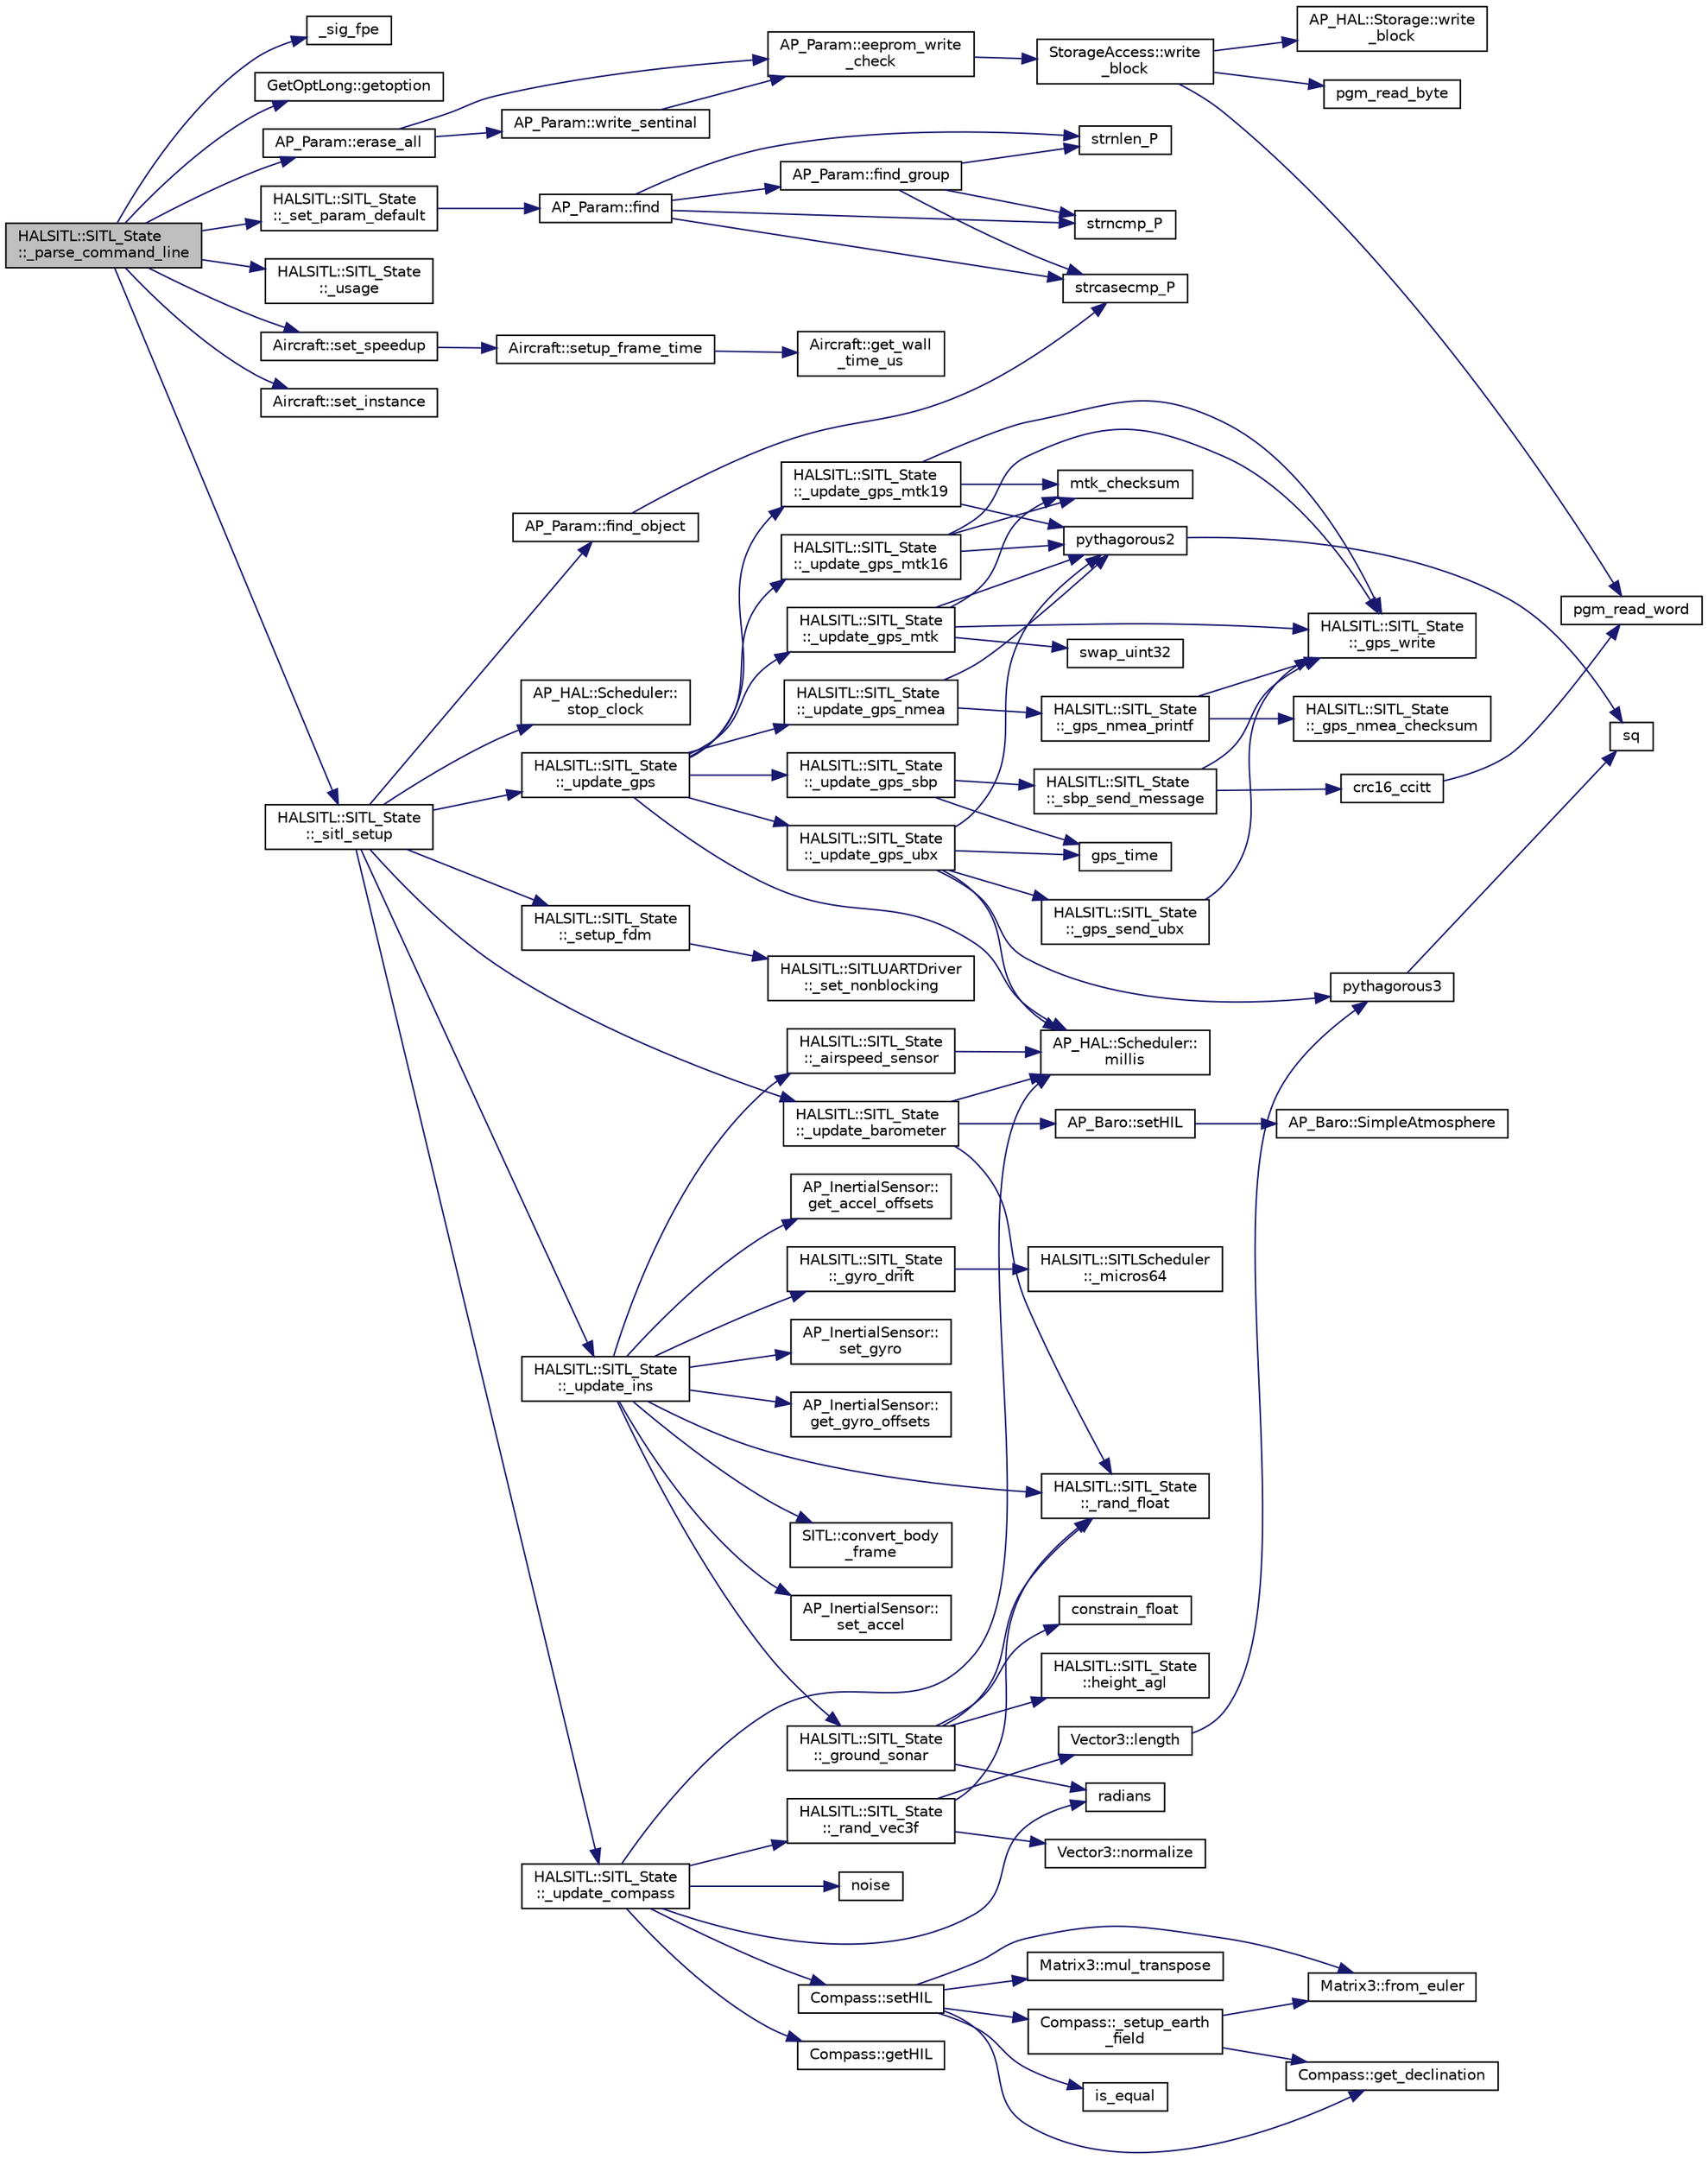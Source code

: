 digraph "HALSITL::SITL_State::_parse_command_line"
{
 // INTERACTIVE_SVG=YES
  edge [fontname="Helvetica",fontsize="10",labelfontname="Helvetica",labelfontsize="10"];
  node [fontname="Helvetica",fontsize="10",shape=record];
  rankdir="LR";
  Node1 [label="HALSITL::SITL_State\l::_parse_command_line",height=0.2,width=0.4,color="black", fillcolor="grey75", style="filled" fontcolor="black"];
  Node1 -> Node2 [color="midnightblue",fontsize="10",style="solid",fontname="Helvetica"];
  Node2 [label="_sig_fpe",height=0.2,width=0.4,color="black", fillcolor="white", style="filled",URL="$SITL__cmdline_8cpp.html#ad7954c8309554c723f157b0b7de27fec"];
  Node1 -> Node3 [color="midnightblue",fontsize="10",style="solid",fontname="Helvetica"];
  Node3 [label="GetOptLong::getoption",height=0.2,width=0.4,color="black", fillcolor="white", style="filled",URL="$classGetOptLong.html#a051016414a96ad3e984e023415a59a79"];
  Node1 -> Node4 [color="midnightblue",fontsize="10",style="solid",fontname="Helvetica"];
  Node4 [label="AP_Param::erase_all",height=0.2,width=0.4,color="black", fillcolor="white", style="filled",URL="$classAP__Param.html#a4a86ea5356adc75cd1cf80ec01f0dfa8"];
  Node4 -> Node5 [color="midnightblue",fontsize="10",style="solid",fontname="Helvetica"];
  Node5 [label="AP_Param::eeprom_write\l_check",height=0.2,width=0.4,color="black", fillcolor="white", style="filled",URL="$classAP__Param.html#a6522413a505d2cc1fec14e2a735bb4ac"];
  Node5 -> Node6 [color="midnightblue",fontsize="10",style="solid",fontname="Helvetica"];
  Node6 [label="StorageAccess::write\l_block",height=0.2,width=0.4,color="black", fillcolor="white", style="filled",URL="$classStorageAccess.html#aa527b50188a7138b173defe07b9b7bf6"];
  Node6 -> Node7 [color="midnightblue",fontsize="10",style="solid",fontname="Helvetica"];
  Node7 [label="pgm_read_word",height=0.2,width=0.4,color="black", fillcolor="white", style="filled",URL="$AP__Progmem__Identity_8h.html#a9fc333349fa71fdc21a2d5152c5e23a2"];
  Node6 -> Node8 [color="midnightblue",fontsize="10",style="solid",fontname="Helvetica"];
  Node8 [label="pgm_read_byte",height=0.2,width=0.4,color="black", fillcolor="white", style="filled",URL="$AP__Progmem__Identity_8h.html#a1514e0408e036062b4af844baaf567da"];
  Node6 -> Node9 [color="midnightblue",fontsize="10",style="solid",fontname="Helvetica"];
  Node9 [label="AP_HAL::Storage::write\l_block",height=0.2,width=0.4,color="black", fillcolor="white", style="filled",URL="$classAP__HAL_1_1Storage.html#a9de79ab93ea4374bd3d1583e28620d2e"];
  Node4 -> Node10 [color="midnightblue",fontsize="10",style="solid",fontname="Helvetica"];
  Node10 [label="AP_Param::write_sentinal",height=0.2,width=0.4,color="black", fillcolor="white", style="filled",URL="$classAP__Param.html#a78d8d68e7edc6732df3c3fdc81dc0869"];
  Node10 -> Node5 [color="midnightblue",fontsize="10",style="solid",fontname="Helvetica"];
  Node1 -> Node11 [color="midnightblue",fontsize="10",style="solid",fontname="Helvetica"];
  Node11 [label="HALSITL::SITL_State\l::_set_param_default",height=0.2,width=0.4,color="black", fillcolor="white", style="filled",URL="$classHALSITL_1_1SITL__State.html#a7f809e8cf516b5c58839a6197a7d5a94"];
  Node11 -> Node12 [color="midnightblue",fontsize="10",style="solid",fontname="Helvetica"];
  Node12 [label="AP_Param::find",height=0.2,width=0.4,color="black", fillcolor="white", style="filled",URL="$classAP__Param.html#a3e646a4ec73842265e47d9ccfe0ced9d"];
  Node12 -> Node13 [color="midnightblue",fontsize="10",style="solid",fontname="Helvetica"];
  Node13 [label="strnlen_P",height=0.2,width=0.4,color="black", fillcolor="white", style="filled",URL="$AP__Progmem__Identity_8h.html#a7c38516a089d1799b00c59fbb0820841"];
  Node12 -> Node14 [color="midnightblue",fontsize="10",style="solid",fontname="Helvetica"];
  Node14 [label="strncmp_P",height=0.2,width=0.4,color="black", fillcolor="white", style="filled",URL="$AP__Progmem__Identity_8h.html#a975beca2ce546549dfcb4f51d56fe17b"];
  Node12 -> Node15 [color="midnightblue",fontsize="10",style="solid",fontname="Helvetica"];
  Node15 [label="AP_Param::find_group",height=0.2,width=0.4,color="black", fillcolor="white", style="filled",URL="$classAP__Param.html#a6849f590567b7e1a475fdca7251d7581"];
  Node15 -> Node16 [color="midnightblue",fontsize="10",style="solid",fontname="Helvetica"];
  Node16 [label="strcasecmp_P",height=0.2,width=0.4,color="black", fillcolor="white", style="filled",URL="$AP__Progmem__AVR_8h.html#aedeadee36d22b1e01f713f805d1037a1"];
  Node15 -> Node13 [color="midnightblue",fontsize="10",style="solid",fontname="Helvetica"];
  Node15 -> Node14 [color="midnightblue",fontsize="10",style="solid",fontname="Helvetica"];
  Node12 -> Node16 [color="midnightblue",fontsize="10",style="solid",fontname="Helvetica"];
  Node1 -> Node17 [color="midnightblue",fontsize="10",style="solid",fontname="Helvetica"];
  Node17 [label="HALSITL::SITL_State\l::_usage",height=0.2,width=0.4,color="black", fillcolor="white", style="filled",URL="$classHALSITL_1_1SITL__State.html#a42279905722cbdff2011ec3010858a0a"];
  Node1 -> Node18 [color="midnightblue",fontsize="10",style="solid",fontname="Helvetica"];
  Node18 [label="Aircraft::set_speedup",height=0.2,width=0.4,color="black", fillcolor="white", style="filled",URL="$classAircraft.html#a85f55e83de0fd7927c5de0cdfa217ed1"];
  Node18 -> Node19 [color="midnightblue",fontsize="10",style="solid",fontname="Helvetica"];
  Node19 [label="Aircraft::setup_frame_time",height=0.2,width=0.4,color="black", fillcolor="white", style="filled",URL="$classAircraft.html#ab85a736e17e250991abe1a1c9d77a645"];
  Node19 -> Node20 [color="midnightblue",fontsize="10",style="solid",fontname="Helvetica"];
  Node20 [label="Aircraft::get_wall\l_time_us",height=0.2,width=0.4,color="black", fillcolor="white", style="filled",URL="$classAircraft.html#a54eb1a4b4dfdfbfd3e73cba819f55815"];
  Node1 -> Node21 [color="midnightblue",fontsize="10",style="solid",fontname="Helvetica"];
  Node21 [label="Aircraft::set_instance",height=0.2,width=0.4,color="black", fillcolor="white", style="filled",URL="$classAircraft.html#aaf66ee3627fa15985a161b4fa63f831b"];
  Node1 -> Node22 [color="midnightblue",fontsize="10",style="solid",fontname="Helvetica"];
  Node22 [label="HALSITL::SITL_State\l::_sitl_setup",height=0.2,width=0.4,color="black", fillcolor="white", style="filled",URL="$classHALSITL_1_1SITL__State.html#a431cc90b2798830af85bcd65d0dade9f"];
  Node22 -> Node23 [color="midnightblue",fontsize="10",style="solid",fontname="Helvetica"];
  Node23 [label="HALSITL::SITL_State\l::_setup_fdm",height=0.2,width=0.4,color="black", fillcolor="white", style="filled",URL="$classHALSITL_1_1SITL__State.html#a3b2a1b18c853d16d1a162f44c4d446ac"];
  Node23 -> Node24 [color="midnightblue",fontsize="10",style="solid",fontname="Helvetica"];
  Node24 [label="HALSITL::SITLUARTDriver\l::_set_nonblocking",height=0.2,width=0.4,color="black", fillcolor="white", style="filled",URL="$classHALSITL_1_1SITLUARTDriver.html#a3fa6a0d092196114f352e2f376425169"];
  Node22 -> Node25 [color="midnightblue",fontsize="10",style="solid",fontname="Helvetica"];
  Node25 [label="AP_Param::find_object",height=0.2,width=0.4,color="black", fillcolor="white", style="filled",URL="$classAP__Param.html#aa5d92cdeea6e6e79ab39f3adb69fc52b"];
  Node25 -> Node16 [color="midnightblue",fontsize="10",style="solid",fontname="Helvetica"];
  Node22 -> Node26 [color="midnightblue",fontsize="10",style="solid",fontname="Helvetica"];
  Node26 [label="HALSITL::SITL_State\l::_update_barometer",height=0.2,width=0.4,color="black", fillcolor="white", style="filled",URL="$classHALSITL_1_1SITL__State.html#ad26bb1d7830251e69d15f0fbb02068cf"];
  Node26 -> Node27 [color="midnightblue",fontsize="10",style="solid",fontname="Helvetica"];
  Node27 [label="AP_HAL::Scheduler::\lmillis",height=0.2,width=0.4,color="black", fillcolor="white", style="filled",URL="$classAP__HAL_1_1Scheduler.html#a26b68339fc68a562d8d3a1238d0ec8c1"];
  Node26 -> Node28 [color="midnightblue",fontsize="10",style="solid",fontname="Helvetica"];
  Node28 [label="HALSITL::SITL_State\l::_rand_float",height=0.2,width=0.4,color="black", fillcolor="white", style="filled",URL="$classHALSITL_1_1SITL__State.html#ab2e67ae38e16eec6317566805df50ec4"];
  Node26 -> Node29 [color="midnightblue",fontsize="10",style="solid",fontname="Helvetica"];
  Node29 [label="AP_Baro::setHIL",height=0.2,width=0.4,color="black", fillcolor="white", style="filled",URL="$classAP__Baro.html#aabd9b29bc971da1c646911ef99a0876a"];
  Node29 -> Node30 [color="midnightblue",fontsize="10",style="solid",fontname="Helvetica"];
  Node30 [label="AP_Baro::SimpleAtmosphere",height=0.2,width=0.4,color="black", fillcolor="white", style="filled",URL="$classAP__Baro.html#abbf791c5038a37c91c91849a433621ba"];
  Node22 -> Node31 [color="midnightblue",fontsize="10",style="solid",fontname="Helvetica"];
  Node31 [label="HALSITL::SITL_State\l::_update_ins",height=0.2,width=0.4,color="black", fillcolor="white", style="filled",URL="$classHALSITL_1_1SITL__State.html#a9f7ecf8cafc351952b5a22863fbeeda6"];
  Node31 -> Node32 [color="midnightblue",fontsize="10",style="solid",fontname="Helvetica"];
  Node32 [label="SITL::convert_body\l_frame",height=0.2,width=0.4,color="black", fillcolor="white", style="filled",URL="$classSITL.html#a1c235bebd5a5c2ca1b88b8cf6ccf18ff"];
  Node31 -> Node28 [color="midnightblue",fontsize="10",style="solid",fontname="Helvetica"];
  Node31 -> Node33 [color="midnightblue",fontsize="10",style="solid",fontname="Helvetica"];
  Node33 [label="AP_InertialSensor::\lset_accel",height=0.2,width=0.4,color="black", fillcolor="white", style="filled",URL="$classAP__InertialSensor.html#af6c3c7d041de7c89c9afeda319acbf7d"];
  Node31 -> Node34 [color="midnightblue",fontsize="10",style="solid",fontname="Helvetica"];
  Node34 [label="AP_InertialSensor::\lget_accel_offsets",height=0.2,width=0.4,color="black", fillcolor="white", style="filled",URL="$classAP__InertialSensor.html#a676ecc5140643be71813993fa62bf6f0"];
  Node31 -> Node35 [color="midnightblue",fontsize="10",style="solid",fontname="Helvetica"];
  Node35 [label="HALSITL::SITL_State\l::_gyro_drift",height=0.2,width=0.4,color="black", fillcolor="white", style="filled",URL="$classHALSITL_1_1SITL__State.html#a9dfb5a65eada2d237cf33d7ee0aec081"];
  Node35 -> Node36 [color="midnightblue",fontsize="10",style="solid",fontname="Helvetica"];
  Node36 [label="HALSITL::SITLScheduler\l::_micros64",height=0.2,width=0.4,color="black", fillcolor="white", style="filled",URL="$classHALSITL_1_1SITLScheduler.html#a195c43936d66a06c9a29fe946fbc7080"];
  Node31 -> Node37 [color="midnightblue",fontsize="10",style="solid",fontname="Helvetica"];
  Node37 [label="AP_InertialSensor::\lset_gyro",height=0.2,width=0.4,color="black", fillcolor="white", style="filled",URL="$classAP__InertialSensor.html#a454e1c877ab24b8623da6432a850a5c5"];
  Node31 -> Node38 [color="midnightblue",fontsize="10",style="solid",fontname="Helvetica"];
  Node38 [label="AP_InertialSensor::\lget_gyro_offsets",height=0.2,width=0.4,color="black", fillcolor="white", style="filled",URL="$classAP__InertialSensor.html#a5b17cd4d4b6156fc012976bb5617aa9a"];
  Node31 -> Node39 [color="midnightblue",fontsize="10",style="solid",fontname="Helvetica"];
  Node39 [label="HALSITL::SITL_State\l::_ground_sonar",height=0.2,width=0.4,color="black", fillcolor="white", style="filled",URL="$classHALSITL_1_1SITL__State.html#a04cd6a82401b55bb1f993fcf2711d9eb"];
  Node39 -> Node40 [color="midnightblue",fontsize="10",style="solid",fontname="Helvetica"];
  Node40 [label="HALSITL::SITL_State\l::height_agl",height=0.2,width=0.4,color="black", fillcolor="white", style="filled",URL="$classHALSITL_1_1SITL__State.html#a1b6d81a3db832aab4320899c7aa457b9"];
  Node39 -> Node41 [color="midnightblue",fontsize="10",style="solid",fontname="Helvetica"];
  Node41 [label="radians",height=0.2,width=0.4,color="black", fillcolor="white", style="filled",URL="$AP__Math_8cpp.html#aa3adb05231060d239e5b91940e001f85"];
  Node39 -> Node28 [color="midnightblue",fontsize="10",style="solid",fontname="Helvetica"];
  Node39 -> Node42 [color="midnightblue",fontsize="10",style="solid",fontname="Helvetica"];
  Node42 [label="constrain_float",height=0.2,width=0.4,color="black", fillcolor="white", style="filled",URL="$AP__Math_8cpp.html#a08eedb329d8162ddbd344d4f6c8cde20"];
  Node31 -> Node43 [color="midnightblue",fontsize="10",style="solid",fontname="Helvetica"];
  Node43 [label="HALSITL::SITL_State\l::_airspeed_sensor",height=0.2,width=0.4,color="black", fillcolor="white", style="filled",URL="$classHALSITL_1_1SITL__State.html#ae5917592b5a98291ace3e664c95b5ebc"];
  Node43 -> Node27 [color="midnightblue",fontsize="10",style="solid",fontname="Helvetica"];
  Node22 -> Node44 [color="midnightblue",fontsize="10",style="solid",fontname="Helvetica"];
  Node44 [label="HALSITL::SITL_State\l::_update_compass",height=0.2,width=0.4,color="black", fillcolor="white", style="filled",URL="$classHALSITL_1_1SITL__State.html#aa519ffad661a850c5b8534c2973fd888"];
  Node44 -> Node45 [color="midnightblue",fontsize="10",style="solid",fontname="Helvetica"];
  Node45 [label="Compass::setHIL",height=0.2,width=0.4,color="black", fillcolor="white", style="filled",URL="$classCompass.html#a30a8fa22b1e7ee8eec8143732d40716d"];
  Node45 -> Node46 [color="midnightblue",fontsize="10",style="solid",fontname="Helvetica"];
  Node46 [label="Matrix3::from_euler",height=0.2,width=0.4,color="black", fillcolor="white", style="filled",URL="$classMatrix3.html#a62587bd216436f09f06b9e1330f84bc0",tooltip="-*- tab-width: 4; Mode: C++; c-basic-offset: 4; indent-tabs-mode: nil -*- "];
  Node45 -> Node47 [color="midnightblue",fontsize="10",style="solid",fontname="Helvetica"];
  Node47 [label="is_equal",height=0.2,width=0.4,color="black", fillcolor="white", style="filled",URL="$AP__Math_8h.html#acedd05d9f5ab6f2878991cc684e17c18"];
  Node45 -> Node48 [color="midnightblue",fontsize="10",style="solid",fontname="Helvetica"];
  Node48 [label="Compass::get_declination",height=0.2,width=0.4,color="black", fillcolor="white", style="filled",URL="$classCompass.html#a5051de1d15ee203600422235ab93c88c"];
  Node45 -> Node49 [color="midnightblue",fontsize="10",style="solid",fontname="Helvetica"];
  Node49 [label="Compass::_setup_earth\l_field",height=0.2,width=0.4,color="black", fillcolor="white", style="filled",URL="$classCompass.html#a0bc30e897c2c0c412120e1b1337bd1cb"];
  Node49 -> Node46 [color="midnightblue",fontsize="10",style="solid",fontname="Helvetica"];
  Node49 -> Node48 [color="midnightblue",fontsize="10",style="solid",fontname="Helvetica"];
  Node45 -> Node50 [color="midnightblue",fontsize="10",style="solid",fontname="Helvetica"];
  Node50 [label="Matrix3::mul_transpose",height=0.2,width=0.4,color="black", fillcolor="white", style="filled",URL="$classMatrix3.html#a3705734aec6b67d729011cd792d7398a"];
  Node44 -> Node41 [color="midnightblue",fontsize="10",style="solid",fontname="Helvetica"];
  Node44 -> Node51 [color="midnightblue",fontsize="10",style="solid",fontname="Helvetica"];
  Node51 [label="noise",height=0.2,width=0.4,color="black", fillcolor="white", style="filled",URL="$Derivative_8pde.html#a430ab649ea04b609ea794c746bfee4ba"];
  Node44 -> Node52 [color="midnightblue",fontsize="10",style="solid",fontname="Helvetica"];
  Node52 [label="HALSITL::SITL_State\l::_rand_vec3f",height=0.2,width=0.4,color="black", fillcolor="white", style="filled",URL="$classHALSITL_1_1SITL__State.html#a1977515f421635a43a22c057f5a2f59c"];
  Node52 -> Node28 [color="midnightblue",fontsize="10",style="solid",fontname="Helvetica"];
  Node52 -> Node53 [color="midnightblue",fontsize="10",style="solid",fontname="Helvetica"];
  Node53 [label="Vector3::length",height=0.2,width=0.4,color="black", fillcolor="white", style="filled",URL="$classVector3.html#ac1fd5514e368a1e1c2d13f71eda18345"];
  Node53 -> Node54 [color="midnightblue",fontsize="10",style="solid",fontname="Helvetica"];
  Node54 [label="pythagorous3",height=0.2,width=0.4,color="black", fillcolor="white", style="filled",URL="$AP__Math_8cpp.html#ac09c78b18c2ad21b9a04081f119f11c0"];
  Node54 -> Node55 [color="midnightblue",fontsize="10",style="solid",fontname="Helvetica"];
  Node55 [label="sq",height=0.2,width=0.4,color="black", fillcolor="white", style="filled",URL="$AP__Math_8cpp.html#a996fdbe87607543eef5dcb234f6bc017"];
  Node52 -> Node56 [color="midnightblue",fontsize="10",style="solid",fontname="Helvetica"];
  Node56 [label="Vector3::normalize",height=0.2,width=0.4,color="black", fillcolor="white", style="filled",URL="$classVector3.html#a9b147a862a1b86ed2e5b735d19da3da1"];
  Node44 -> Node57 [color="midnightblue",fontsize="10",style="solid",fontname="Helvetica"];
  Node57 [label="Compass::getHIL",height=0.2,width=0.4,color="black", fillcolor="white", style="filled",URL="$classCompass.html#a4d696bdfb4d2ab9f0646d413cb6a0ee4"];
  Node44 -> Node27 [color="midnightblue",fontsize="10",style="solid",fontname="Helvetica"];
  Node22 -> Node58 [color="midnightblue",fontsize="10",style="solid",fontname="Helvetica"];
  Node58 [label="HALSITL::SITL_State\l::_update_gps",height=0.2,width=0.4,color="black", fillcolor="white", style="filled",URL="$classHALSITL_1_1SITL__State.html#a09b6857a6f87a51390d4e045cb671207"];
  Node58 -> Node27 [color="midnightblue",fontsize="10",style="solid",fontname="Helvetica"];
  Node58 -> Node59 [color="midnightblue",fontsize="10",style="solid",fontname="Helvetica"];
  Node59 [label="HALSITL::SITL_State\l::_update_gps_ubx",height=0.2,width=0.4,color="black", fillcolor="white", style="filled",URL="$classHALSITL_1_1SITL__State.html#ae951381abd36ab24c6a4311ebf78a8e9"];
  Node59 -> Node60 [color="midnightblue",fontsize="10",style="solid",fontname="Helvetica"];
  Node60 [label="gps_time",height=0.2,width=0.4,color="black", fillcolor="white", style="filled",URL="$sitl__gps_8cpp.html#a97c4c56ae21d368d04cc37ff7d97ac0e"];
  Node59 -> Node27 [color="midnightblue",fontsize="10",style="solid",fontname="Helvetica"];
  Node59 -> Node61 [color="midnightblue",fontsize="10",style="solid",fontname="Helvetica"];
  Node61 [label="pythagorous2",height=0.2,width=0.4,color="black", fillcolor="white", style="filled",URL="$AP__Math_8cpp.html#afd3767d48a7b20f6d5220a4f8007af00"];
  Node61 -> Node55 [color="midnightblue",fontsize="10",style="solid",fontname="Helvetica"];
  Node59 -> Node54 [color="midnightblue",fontsize="10",style="solid",fontname="Helvetica"];
  Node59 -> Node62 [color="midnightblue",fontsize="10",style="solid",fontname="Helvetica"];
  Node62 [label="HALSITL::SITL_State\l::_gps_send_ubx",height=0.2,width=0.4,color="black", fillcolor="white", style="filled",URL="$classHALSITL_1_1SITL__State.html#a980f85723870ba03d45677f34d265ab6"];
  Node62 -> Node63 [color="midnightblue",fontsize="10",style="solid",fontname="Helvetica"];
  Node63 [label="HALSITL::SITL_State\l::_gps_write",height=0.2,width=0.4,color="black", fillcolor="white", style="filled",URL="$classHALSITL_1_1SITL__State.html#a1bee6f813ada1dfe024b25a27077e861"];
  Node58 -> Node64 [color="midnightblue",fontsize="10",style="solid",fontname="Helvetica"];
  Node64 [label="HALSITL::SITL_State\l::_update_gps_mtk",height=0.2,width=0.4,color="black", fillcolor="white", style="filled",URL="$classHALSITL_1_1SITL__State.html#a9fb09ac6e1f2c4f6749c8df363387f01"];
  Node64 -> Node61 [color="midnightblue",fontsize="10",style="solid",fontname="Helvetica"];
  Node64 -> Node65 [color="midnightblue",fontsize="10",style="solid",fontname="Helvetica"];
  Node65 [label="swap_uint32",height=0.2,width=0.4,color="black", fillcolor="white", style="filled",URL="$sitl__gps_8cpp.html#a9bab30a3eb567cc28487d25408b4d8d4"];
  Node64 -> Node66 [color="midnightblue",fontsize="10",style="solid",fontname="Helvetica"];
  Node66 [label="mtk_checksum",height=0.2,width=0.4,color="black", fillcolor="white", style="filled",URL="$sitl__gps_8cpp.html#aa28300cfdd56545ca5c8c64cb024c03a"];
  Node64 -> Node63 [color="midnightblue",fontsize="10",style="solid",fontname="Helvetica"];
  Node58 -> Node67 [color="midnightblue",fontsize="10",style="solid",fontname="Helvetica"];
  Node67 [label="HALSITL::SITL_State\l::_update_gps_mtk16",height=0.2,width=0.4,color="black", fillcolor="white", style="filled",URL="$classHALSITL_1_1SITL__State.html#a0bc0a7542afa61e60dc45d9e4f78b07d"];
  Node67 -> Node61 [color="midnightblue",fontsize="10",style="solid",fontname="Helvetica"];
  Node67 -> Node66 [color="midnightblue",fontsize="10",style="solid",fontname="Helvetica"];
  Node67 -> Node63 [color="midnightblue",fontsize="10",style="solid",fontname="Helvetica"];
  Node58 -> Node68 [color="midnightblue",fontsize="10",style="solid",fontname="Helvetica"];
  Node68 [label="HALSITL::SITL_State\l::_update_gps_mtk19",height=0.2,width=0.4,color="black", fillcolor="white", style="filled",URL="$classHALSITL_1_1SITL__State.html#a207e66508111853f0b3bad2b89c6a2f3"];
  Node68 -> Node61 [color="midnightblue",fontsize="10",style="solid",fontname="Helvetica"];
  Node68 -> Node66 [color="midnightblue",fontsize="10",style="solid",fontname="Helvetica"];
  Node68 -> Node63 [color="midnightblue",fontsize="10",style="solid",fontname="Helvetica"];
  Node58 -> Node69 [color="midnightblue",fontsize="10",style="solid",fontname="Helvetica"];
  Node69 [label="HALSITL::SITL_State\l::_update_gps_nmea",height=0.2,width=0.4,color="black", fillcolor="white", style="filled",URL="$classHALSITL_1_1SITL__State.html#a6fbf43e4ff50fcbe816353ed94dd6274"];
  Node69 -> Node70 [color="midnightblue",fontsize="10",style="solid",fontname="Helvetica"];
  Node70 [label="HALSITL::SITL_State\l::_gps_nmea_printf",height=0.2,width=0.4,color="black", fillcolor="white", style="filled",URL="$classHALSITL_1_1SITL__State.html#ad29648c657450527a406dbb960b8e99e"];
  Node70 -> Node71 [color="midnightblue",fontsize="10",style="solid",fontname="Helvetica"];
  Node71 [label="HALSITL::SITL_State\l::_gps_nmea_checksum",height=0.2,width=0.4,color="black", fillcolor="white", style="filled",URL="$classHALSITL_1_1SITL__State.html#a267deca7c08a085770083d3d3ca853f7"];
  Node70 -> Node63 [color="midnightblue",fontsize="10",style="solid",fontname="Helvetica"];
  Node69 -> Node61 [color="midnightblue",fontsize="10",style="solid",fontname="Helvetica"];
  Node58 -> Node72 [color="midnightblue",fontsize="10",style="solid",fontname="Helvetica"];
  Node72 [label="HALSITL::SITL_State\l::_update_gps_sbp",height=0.2,width=0.4,color="black", fillcolor="white", style="filled",URL="$classHALSITL_1_1SITL__State.html#aadf357ffa283bbacb6d43df78ad032ba"];
  Node72 -> Node60 [color="midnightblue",fontsize="10",style="solid",fontname="Helvetica"];
  Node72 -> Node73 [color="midnightblue",fontsize="10",style="solid",fontname="Helvetica"];
  Node73 [label="HALSITL::SITL_State\l::_sbp_send_message",height=0.2,width=0.4,color="black", fillcolor="white", style="filled",URL="$classHALSITL_1_1SITL__State.html#a751ffd4b22f47dcae2774396b370a853"];
  Node73 -> Node63 [color="midnightblue",fontsize="10",style="solid",fontname="Helvetica"];
  Node73 -> Node74 [color="midnightblue",fontsize="10",style="solid",fontname="Helvetica"];
  Node74 [label="crc16_ccitt",height=0.2,width=0.4,color="black", fillcolor="white", style="filled",URL="$edc_8cpp.html#a666dccd038ea3bdbae05549319f783d6"];
  Node74 -> Node7 [color="midnightblue",fontsize="10",style="solid",fontname="Helvetica"];
  Node22 -> Node75 [color="midnightblue",fontsize="10",style="solid",fontname="Helvetica"];
  Node75 [label="AP_HAL::Scheduler::\lstop_clock",height=0.2,width=0.4,color="black", fillcolor="white", style="filled",URL="$classAP__HAL_1_1Scheduler.html#ac5bbc114d0c65fd9e076f5db23b11bdb"];
}
